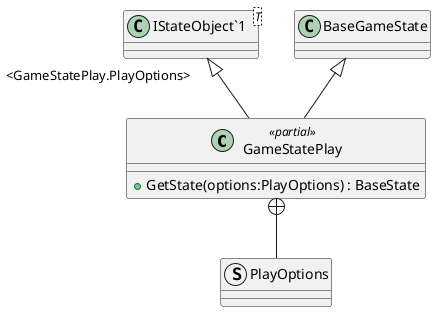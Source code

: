 @startuml
class GameStatePlay <<partial>> {
    + GetState(options:PlayOptions) : BaseState
}
class "IStateObject`1"<T> {
}
struct PlayOptions {
}
BaseGameState <|-- GameStatePlay
"IStateObject`1" "<GameStatePlay.PlayOptions>" <|-- GameStatePlay
GameStatePlay +-- PlayOptions
@enduml
